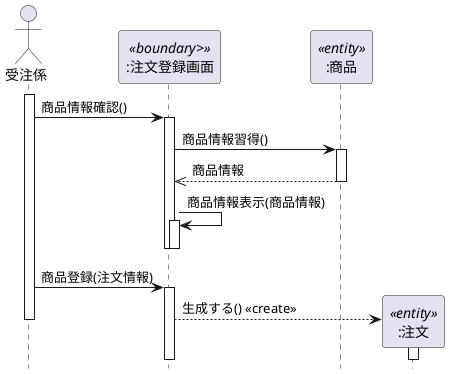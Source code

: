@startuml 注文
hide footbox
Actor 受注係 as A
participant ":注文登録画面" as R <<boundary>>>>
participant ":商品" as S <<entity>>
participant ":注文" as T <<entity>>

activate A
    A -> R : 商品情報確認()

activate R
    R -> S : 商品情報習得()

activate S
    R <<-- S : 商品情報
deactivate S

    R -> R : 商品情報表示(商品情報)
activate R
deactivate R
deactivate R
    A -> R : 商品登録(注文情報)


create T
activate R
    R --> T : 生成する() <<create>>
activate T
deactivate A

@enduml